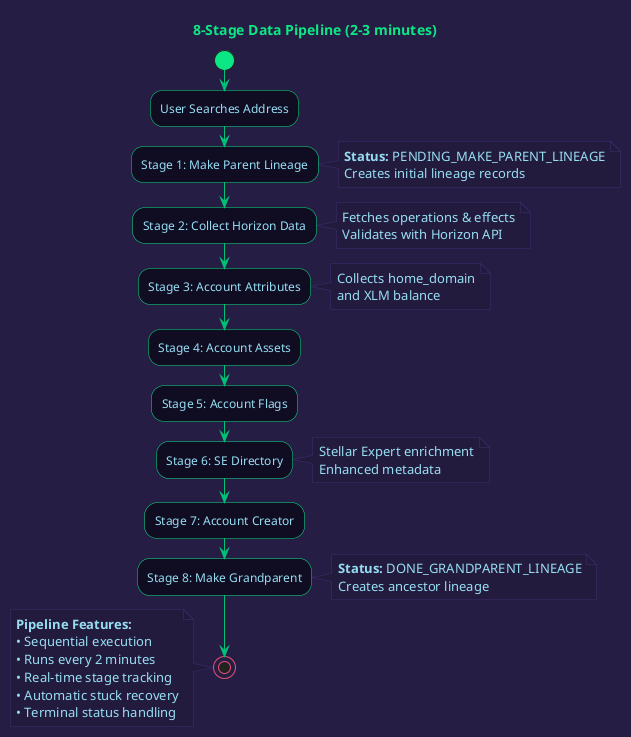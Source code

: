 @startuml Data Pipeline

skinparam backgroundColor #261D45
skinparam activity {
    BackgroundColor #100D23
    BorderColor #0BE784
    FontColor #96DDF2
}
skinparam activityArrowColor #01C176
skinparam activityStartColor #0BE784
skinparam activityStopColor #E5526F
skinparam defaultFontColor #96DDF2
skinparam note {
  BackgroundColor #231B3D
  BorderColor #3f2c70
  FontColor #96DDF2
}

title <color:#0BE784>8-Stage Data Pipeline (2-3 minutes)

start

:User Searches Address;

:Stage 1: Make Parent Lineage;
note right #231B3D
  **Status:** PENDING_MAKE_PARENT_LINEAGE
  Creates initial lineage records
end note

:Stage 2: Collect Horizon Data;
note right #231B3D
  Fetches operations & effects
  Validates with Horizon API
end note

:Stage 3: Account Attributes;
note right #231B3D
  Collects home_domain
  and XLM balance
end note

:Stage 4: Account Assets;

:Stage 5: Account Flags;

:Stage 6: SE Directory;
note right #231B3D
  Stellar Expert enrichment
  Enhanced metadata
end note

:Stage 7: Account Creator;

:Stage 8: Make Grandparent;
note right #231B3D
  **Status:** DONE_GRANDPARENT_LINEAGE
  Creates ancestor lineage
end note

stop

note left #231B3D
  **Pipeline Features:**
  • Sequential execution
  • Runs every 2 minutes
  • Real-time stage tracking
  • Automatic stuck recovery
  • Terminal status handling
end note

@enduml
